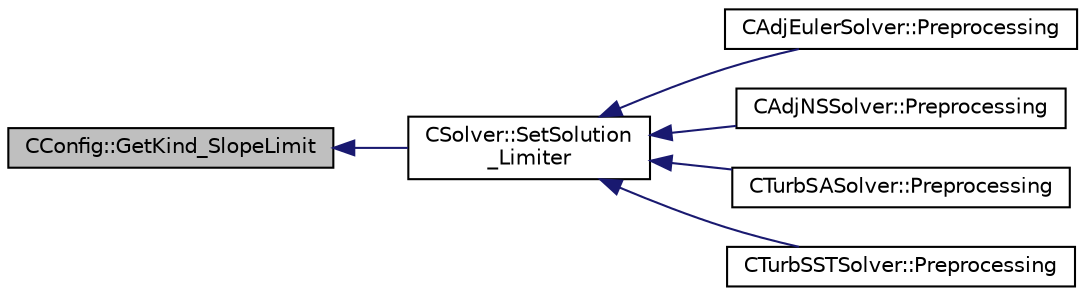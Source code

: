 digraph "CConfig::GetKind_SlopeLimit"
{
  edge [fontname="Helvetica",fontsize="10",labelfontname="Helvetica",labelfontsize="10"];
  node [fontname="Helvetica",fontsize="10",shape=record];
  rankdir="LR";
  Node5293 [label="CConfig::GetKind_SlopeLimit",height=0.2,width=0.4,color="black", fillcolor="grey75", style="filled", fontcolor="black"];
  Node5293 -> Node5294 [dir="back",color="midnightblue",fontsize="10",style="solid",fontname="Helvetica"];
  Node5294 [label="CSolver::SetSolution\l_Limiter",height=0.2,width=0.4,color="black", fillcolor="white", style="filled",URL="$class_c_solver.html#a641e9c59698ab9c7c2fb91107ad70d77",tooltip="Compute slope limiter. "];
  Node5294 -> Node5295 [dir="back",color="midnightblue",fontsize="10",style="solid",fontname="Helvetica"];
  Node5295 [label="CAdjEulerSolver::Preprocessing",height=0.2,width=0.4,color="black", fillcolor="white", style="filled",URL="$class_c_adj_euler_solver.html#a4ae0ed840dc8335fd921399625ba794f",tooltip="Initialize the residual vectors. "];
  Node5294 -> Node5296 [dir="back",color="midnightblue",fontsize="10",style="solid",fontname="Helvetica"];
  Node5296 [label="CAdjNSSolver::Preprocessing",height=0.2,width=0.4,color="black", fillcolor="white", style="filled",URL="$class_c_adj_n_s_solver.html#ac16dab76e2c1d86bc7d70ca9f41fd668",tooltip="Restart residual and compute gradients. "];
  Node5294 -> Node5297 [dir="back",color="midnightblue",fontsize="10",style="solid",fontname="Helvetica"];
  Node5297 [label="CTurbSASolver::Preprocessing",height=0.2,width=0.4,color="black", fillcolor="white", style="filled",URL="$class_c_turb_s_a_solver.html#a225518dc5f0ca6ed894add826aaa16ea",tooltip="Restart residual and compute gradients. "];
  Node5294 -> Node5298 [dir="back",color="midnightblue",fontsize="10",style="solid",fontname="Helvetica"];
  Node5298 [label="CTurbSSTSolver::Preprocessing",height=0.2,width=0.4,color="black", fillcolor="white", style="filled",URL="$class_c_turb_s_s_t_solver.html#a653cf05307f24374fda6f523ce3130bf",tooltip="Restart residual and compute gradients. "];
}
